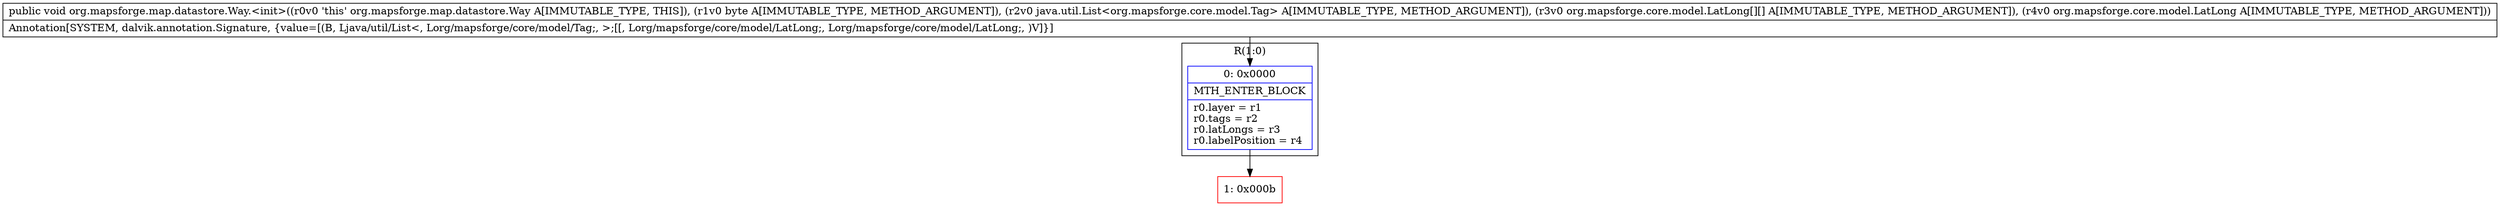 digraph "CFG fororg.mapsforge.map.datastore.Way.\<init\>(BLjava\/util\/List;[[Lorg\/mapsforge\/core\/model\/LatLong;Lorg\/mapsforge\/core\/model\/LatLong;)V" {
subgraph cluster_Region_1501282640 {
label = "R(1:0)";
node [shape=record,color=blue];
Node_0 [shape=record,label="{0\:\ 0x0000|MTH_ENTER_BLOCK\l|r0.layer = r1\lr0.tags = r2\lr0.latLongs = r3\lr0.labelPosition = r4\l}"];
}
Node_1 [shape=record,color=red,label="{1\:\ 0x000b}"];
MethodNode[shape=record,label="{public void org.mapsforge.map.datastore.Way.\<init\>((r0v0 'this' org.mapsforge.map.datastore.Way A[IMMUTABLE_TYPE, THIS]), (r1v0 byte A[IMMUTABLE_TYPE, METHOD_ARGUMENT]), (r2v0 java.util.List\<org.mapsforge.core.model.Tag\> A[IMMUTABLE_TYPE, METHOD_ARGUMENT]), (r3v0 org.mapsforge.core.model.LatLong[][] A[IMMUTABLE_TYPE, METHOD_ARGUMENT]), (r4v0 org.mapsforge.core.model.LatLong A[IMMUTABLE_TYPE, METHOD_ARGUMENT]))  | Annotation[SYSTEM, dalvik.annotation.Signature, \{value=[(B, Ljava\/util\/List\<, Lorg\/mapsforge\/core\/model\/Tag;, \>;[[, Lorg\/mapsforge\/core\/model\/LatLong;, Lorg\/mapsforge\/core\/model\/LatLong;, )V]\}]\l}"];
MethodNode -> Node_0;
Node_0 -> Node_1;
}

